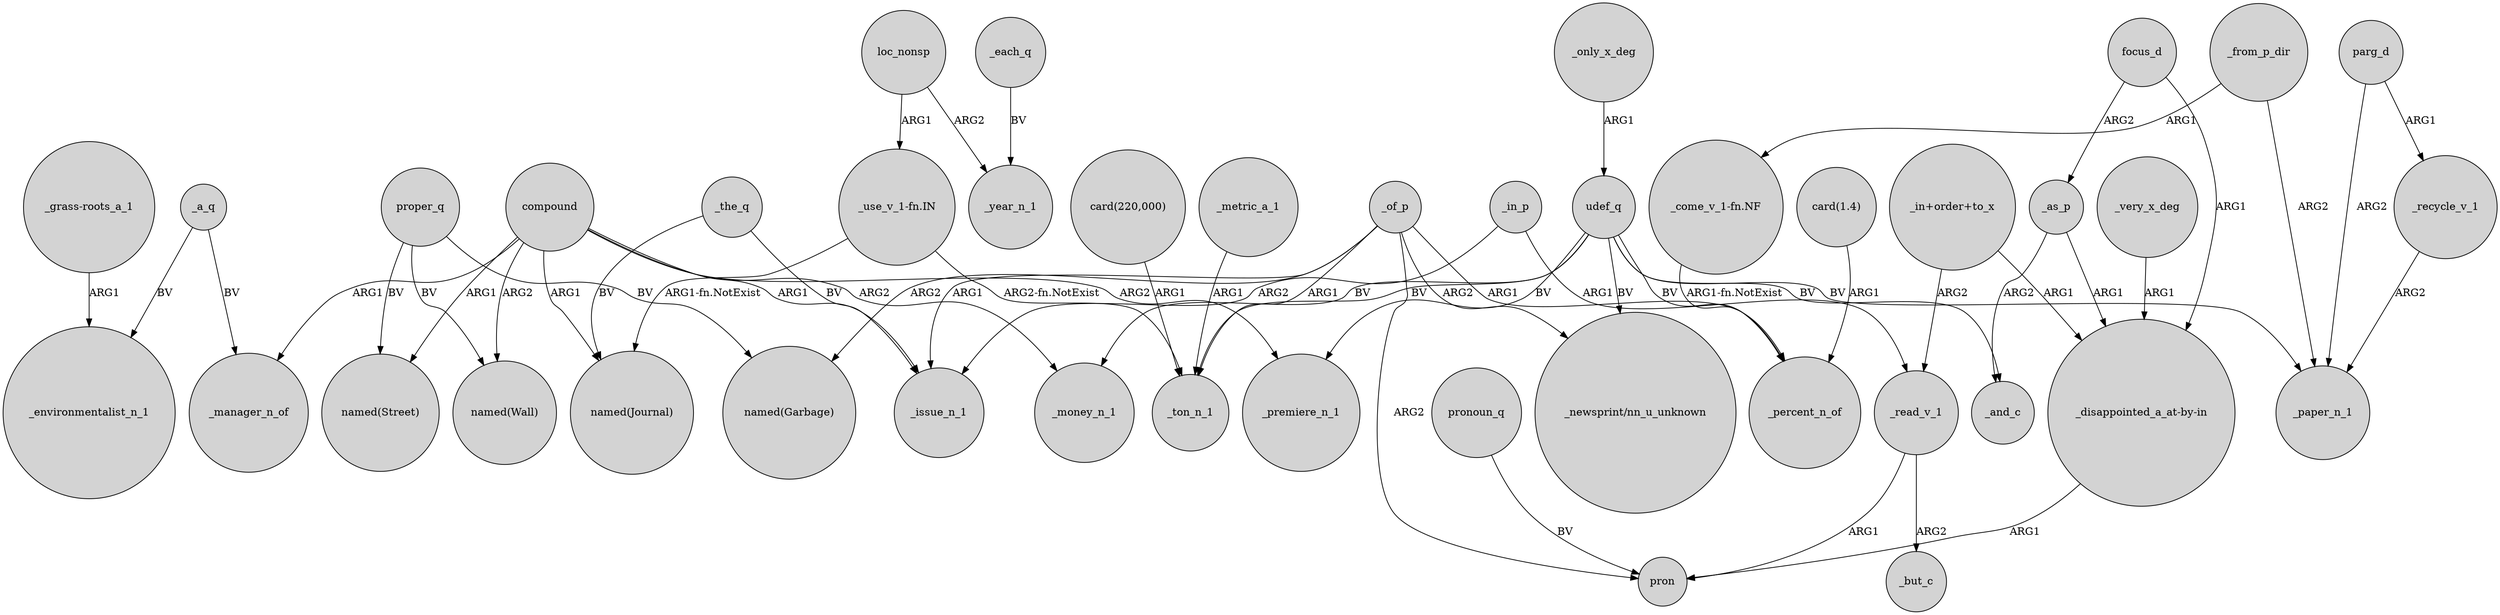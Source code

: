 digraph {
	node [shape=circle style=filled]
	_only_x_deg -> udef_q [label=ARG1]
	udef_q -> _money_n_1 [label=BV]
	compound -> _manager_n_of [label=ARG1]
	udef_q -> _premiere_n_1 [label=BV]
	compound -> "named(Journal)" [label=ARG1]
	_from_p_dir -> _paper_n_1 [label=ARG2]
	"_use_v_1-fn.IN" -> "named(Journal)" [label="ARG1-fn.NotExist"]
	parg_d -> _recycle_v_1 [label=ARG1]
	compound -> "named(Street)" [label=ARG1]
	proper_q -> "named(Wall)" [label=BV]
	_as_p -> "_disappointed_a_at-by-in" [label=ARG1]
	_of_p -> _ton_n_1 [label=ARG1]
	_of_p -> "named(Garbage)" [label=ARG2]
	_the_q -> "named(Journal)" [label=BV]
	focus_d -> _as_p [label=ARG2]
	_very_x_deg -> "_disappointed_a_at-by-in" [label=ARG1]
	_in_p -> _issue_n_1 [label=ARG2]
	_the_q -> _issue_n_1 [label=BV]
	parg_d -> _paper_n_1 [label=ARG2]
	udef_q -> _ton_n_1 [label=BV]
	"_in+order+to_x" -> "_disappointed_a_at-by-in" [label=ARG1]
	compound -> _premiere_n_1 [label=ARG2]
	"_grass-roots_a_1" -> _environmentalist_n_1 [label=ARG1]
	proper_q -> "named(Street)" [label=BV]
	_of_p -> _percent_n_of [label=ARG1]
	_read_v_1 -> _but_c [label=ARG2]
	_in_p -> _read_v_1 [label=ARG1]
	pronoun_q -> pron [label=BV]
	_of_p -> _issue_n_1 [label=ARG1]
	_of_p -> "_newsprint/nn_u_unknown" [label=ARG2]
	compound -> "named(Wall)" [label=ARG2]
	compound -> _money_n_1 [label=ARG2]
	proper_q -> "named(Garbage)" [label=BV]
	"_come_v_1-fn.NF" -> _percent_n_of [label="ARG1-fn.NotExist"]
	_of_p -> pron [label=ARG2]
	_recycle_v_1 -> _paper_n_1 [label=ARG2]
	_metric_a_1 -> _ton_n_1 [label=ARG1]
	focus_d -> "_disappointed_a_at-by-in" [label=ARG1]
	udef_q -> "_newsprint/nn_u_unknown" [label=BV]
	loc_nonsp -> _year_n_1 [label=ARG2]
	"_in+order+to_x" -> _read_v_1 [label=ARG2]
	_a_q -> _environmentalist_n_1 [label=BV]
	_a_q -> _manager_n_of [label=BV]
	compound -> _issue_n_1 [label=ARG1]
	"card(1.4)" -> _percent_n_of [label=ARG1]
	_as_p -> _and_c [label=ARG2]
	"_disappointed_a_at-by-in" -> pron [label=ARG1]
	udef_q -> _paper_n_1 [label=BV]
	_read_v_1 -> pron [label=ARG1]
	_each_q -> _year_n_1 [label=BV]
	"card(220,000)" -> _ton_n_1 [label=ARG1]
	udef_q -> _percent_n_of [label=BV]
	udef_q -> _and_c [label=BV]
	_from_p_dir -> "_come_v_1-fn.NF" [label=ARG1]
	loc_nonsp -> "_use_v_1-fn.IN" [label=ARG1]
	"_use_v_1-fn.IN" -> _ton_n_1 [label="ARG2-fn.NotExist"]
}
